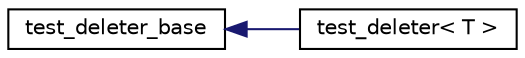 digraph "Graphical Class Hierarchy"
{
  edge [fontname="Helvetica",fontsize="10",labelfontname="Helvetica",labelfontsize="10"];
  node [fontname="Helvetica",fontsize="10",shape=record];
  rankdir="LR";
  Node0 [label="test_deleter_base",height=0.2,width=0.4,color="black", fillcolor="white", style="filled",URL="$structtest__deleter__base.html"];
  Node0 -> Node1 [dir="back",color="midnightblue",fontsize="10",style="solid",fontname="Helvetica"];
  Node1 [label="test_deleter\< T \>",height=0.2,width=0.4,color="black", fillcolor="white", style="filled",URL="$classtest__deleter.html"];
}
